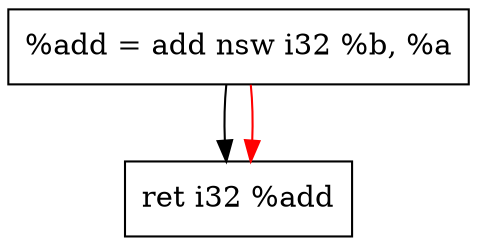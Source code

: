 digraph "CDFG for'func' function" {
	Node0x55ccbd9ac3c0[shape=record, label="  %add = add nsw i32 %b, %a"];
	Node0x55ccbd9ac348[shape=record, label="  ret i32 %add"];
	Node0x55ccbd9ac3c0 -> Node0x55ccbd9ac348
edge [color=red]
	Node0x55ccbd9ac3c0 -> Node0x55ccbd9ac348
}
